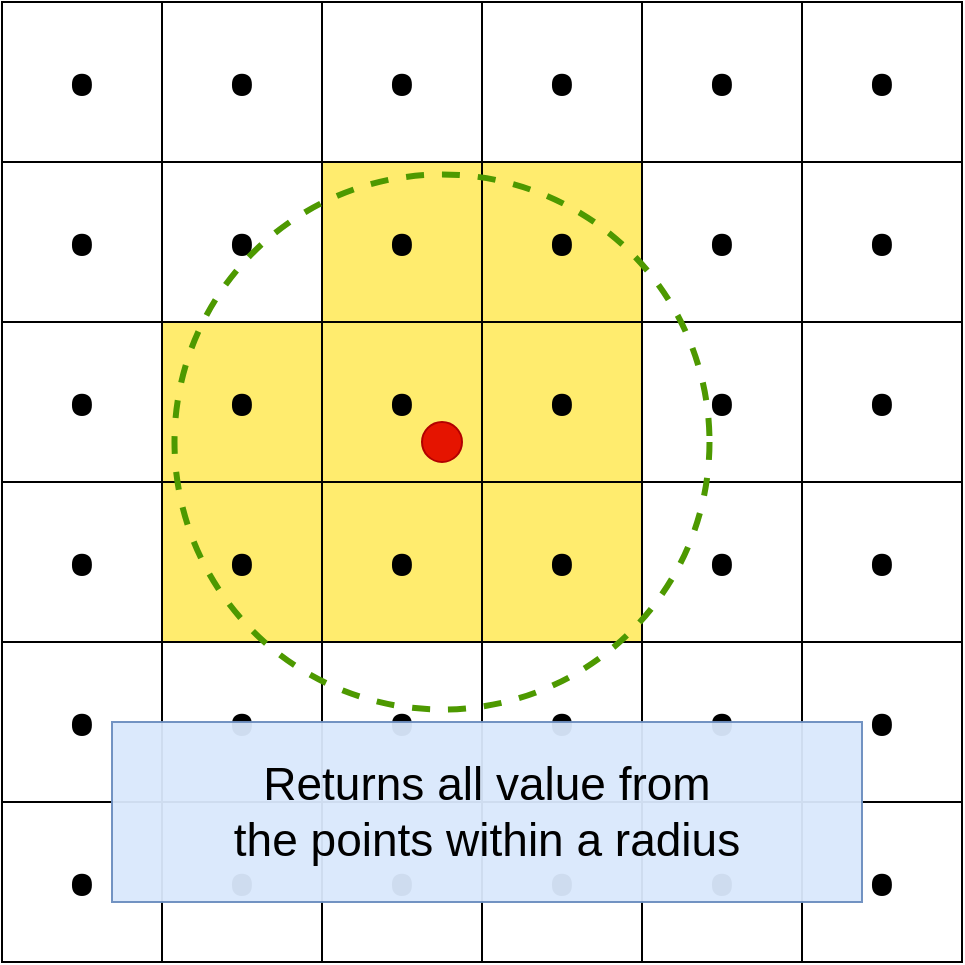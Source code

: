<mxfile>
    <diagram id="p4Mz1mMLotXOUdZ9xzs7" name="Page-1">
        <mxGraphModel dx="588" dy="1791" grid="1" gridSize="10" guides="1" tooltips="1" connect="1" arrows="1" fold="1" page="1" pageScale="1" pageWidth="850" pageHeight="1100" math="0" shadow="0">
            <root>
                <mxCell id="0"/>
                <mxCell id="1" parent="0"/>
                <mxCell id="232" value="&lt;span style=&quot;font-family: Söhne, ui-sans-serif, system-ui, -apple-system, &amp;quot;Segoe UI&amp;quot;, Roboto, Ubuntu, Cantarell, &amp;quot;Noto Sans&amp;quot;, sans-serif, &amp;quot;Helvetica Neue&amp;quot;, Arial, &amp;quot;Apple Color Emoji&amp;quot;, &amp;quot;Segoe UI Emoji&amp;quot;, &amp;quot;Segoe UI Symbol&amp;quot;, &amp;quot;Noto Color Emoji&amp;quot;; text-align: left;&quot;&gt;&lt;font style=&quot;font-size: 45px;&quot;&gt;• &lt;/font&gt;&lt;/span&gt;" style="whiteSpace=wrap;html=1;aspect=fixed;" parent="1" vertex="1">
                    <mxGeometry x="90" y="-260" width="80" height="80" as="geometry"/>
                </mxCell>
                <mxCell id="234" value="&lt;span style=&quot;font-family: Söhne, ui-sans-serif, system-ui, -apple-system, &amp;quot;Segoe UI&amp;quot;, Roboto, Ubuntu, Cantarell, &amp;quot;Noto Sans&amp;quot;, sans-serif, &amp;quot;Helvetica Neue&amp;quot;, Arial, &amp;quot;Apple Color Emoji&amp;quot;, &amp;quot;Segoe UI Emoji&amp;quot;, &amp;quot;Segoe UI Symbol&amp;quot;, &amp;quot;Noto Color Emoji&amp;quot;; text-align: left;&quot;&gt;&lt;font style=&quot;font-size: 45px;&quot;&gt;• &lt;/font&gt;&lt;/span&gt;" style="whiteSpace=wrap;html=1;aspect=fixed;" parent="1" vertex="1">
                    <mxGeometry x="170" y="-260" width="80" height="80" as="geometry"/>
                </mxCell>
                <mxCell id="236" value="&lt;span style=&quot;font-family: Söhne, ui-sans-serif, system-ui, -apple-system, &amp;quot;Segoe UI&amp;quot;, Roboto, Ubuntu, Cantarell, &amp;quot;Noto Sans&amp;quot;, sans-serif, &amp;quot;Helvetica Neue&amp;quot;, Arial, &amp;quot;Apple Color Emoji&amp;quot;, &amp;quot;Segoe UI Emoji&amp;quot;, &amp;quot;Segoe UI Symbol&amp;quot;, &amp;quot;Noto Color Emoji&amp;quot;; text-align: left;&quot;&gt;&lt;font style=&quot;font-size: 45px;&quot;&gt;• &lt;/font&gt;&lt;/span&gt;" style="whiteSpace=wrap;html=1;aspect=fixed;" parent="1" vertex="1">
                    <mxGeometry x="250" y="-260" width="80" height="80" as="geometry"/>
                </mxCell>
                <mxCell id="237" value="&lt;span style=&quot;font-family: Söhne, ui-sans-serif, system-ui, -apple-system, &amp;quot;Segoe UI&amp;quot;, Roboto, Ubuntu, Cantarell, &amp;quot;Noto Sans&amp;quot;, sans-serif, &amp;quot;Helvetica Neue&amp;quot;, Arial, &amp;quot;Apple Color Emoji&amp;quot;, &amp;quot;Segoe UI Emoji&amp;quot;, &amp;quot;Segoe UI Symbol&amp;quot;, &amp;quot;Noto Color Emoji&amp;quot;; text-align: left;&quot;&gt;&lt;font style=&quot;font-size: 45px;&quot;&gt;• &lt;/font&gt;&lt;/span&gt;" style="whiteSpace=wrap;html=1;aspect=fixed;" parent="1" vertex="1">
                    <mxGeometry x="90" y="-180" width="80" height="80" as="geometry"/>
                </mxCell>
                <mxCell id="238" value="&lt;span style=&quot;font-family: Söhne, ui-sans-serif, system-ui, -apple-system, &amp;quot;Segoe UI&amp;quot;, Roboto, Ubuntu, Cantarell, &amp;quot;Noto Sans&amp;quot;, sans-serif, &amp;quot;Helvetica Neue&amp;quot;, Arial, &amp;quot;Apple Color Emoji&amp;quot;, &amp;quot;Segoe UI Emoji&amp;quot;, &amp;quot;Segoe UI Symbol&amp;quot;, &amp;quot;Noto Color Emoji&amp;quot;; text-align: left;&quot;&gt;&lt;font style=&quot;font-size: 45px;&quot;&gt;• &lt;/font&gt;&lt;/span&gt;" style="whiteSpace=wrap;html=1;aspect=fixed;" parent="1" vertex="1">
                    <mxGeometry x="170" y="-180" width="80" height="80" as="geometry"/>
                </mxCell>
                <mxCell id="239" value="&lt;span style=&quot;font-family: Söhne, ui-sans-serif, system-ui, -apple-system, &amp;quot;Segoe UI&amp;quot;, Roboto, Ubuntu, Cantarell, &amp;quot;Noto Sans&amp;quot;, sans-serif, &amp;quot;Helvetica Neue&amp;quot;, Arial, &amp;quot;Apple Color Emoji&amp;quot;, &amp;quot;Segoe UI Emoji&amp;quot;, &amp;quot;Segoe UI Symbol&amp;quot;, &amp;quot;Noto Color Emoji&amp;quot;; text-align: left;&quot;&gt;&lt;font style=&quot;font-size: 45px;&quot;&gt;• &lt;/font&gt;&lt;/span&gt;" style="whiteSpace=wrap;html=1;aspect=fixed;fillColor=#FFEC6E;" parent="1" vertex="1">
                    <mxGeometry x="250" y="-180" width="80" height="80" as="geometry"/>
                </mxCell>
                <mxCell id="240" value="&lt;span style=&quot;font-family: Söhne, ui-sans-serif, system-ui, -apple-system, &amp;quot;Segoe UI&amp;quot;, Roboto, Ubuntu, Cantarell, &amp;quot;Noto Sans&amp;quot;, sans-serif, &amp;quot;Helvetica Neue&amp;quot;, Arial, &amp;quot;Apple Color Emoji&amp;quot;, &amp;quot;Segoe UI Emoji&amp;quot;, &amp;quot;Segoe UI Symbol&amp;quot;, &amp;quot;Noto Color Emoji&amp;quot;; text-align: left;&quot;&gt;&lt;font style=&quot;font-size: 45px;&quot;&gt;• &lt;/font&gt;&lt;/span&gt;" style="whiteSpace=wrap;html=1;aspect=fixed;" parent="1" vertex="1">
                    <mxGeometry x="90" y="-100" width="80" height="80" as="geometry"/>
                </mxCell>
                <mxCell id="241" value="&lt;span style=&quot;font-family: Söhne, ui-sans-serif, system-ui, -apple-system, &amp;quot;Segoe UI&amp;quot;, Roboto, Ubuntu, Cantarell, &amp;quot;Noto Sans&amp;quot;, sans-serif, &amp;quot;Helvetica Neue&amp;quot;, Arial, &amp;quot;Apple Color Emoji&amp;quot;, &amp;quot;Segoe UI Emoji&amp;quot;, &amp;quot;Segoe UI Symbol&amp;quot;, &amp;quot;Noto Color Emoji&amp;quot;; text-align: left;&quot;&gt;&lt;font style=&quot;font-size: 45px;&quot;&gt;• &lt;/font&gt;&lt;/span&gt;" style="whiteSpace=wrap;html=1;aspect=fixed;fillColor=#FFEC6E;" parent="1" vertex="1">
                    <mxGeometry x="170" y="-100" width="80" height="80" as="geometry"/>
                </mxCell>
                <mxCell id="242" value="&lt;span style=&quot;font-family: Söhne, ui-sans-serif, system-ui, -apple-system, &amp;quot;Segoe UI&amp;quot;, Roboto, Ubuntu, Cantarell, &amp;quot;Noto Sans&amp;quot;, sans-serif, &amp;quot;Helvetica Neue&amp;quot;, Arial, &amp;quot;Apple Color Emoji&amp;quot;, &amp;quot;Segoe UI Emoji&amp;quot;, &amp;quot;Segoe UI Symbol&amp;quot;, &amp;quot;Noto Color Emoji&amp;quot;; text-align: left;&quot;&gt;&lt;font style=&quot;font-size: 45px;&quot;&gt;• &lt;/font&gt;&lt;/span&gt;" style="whiteSpace=wrap;html=1;aspect=fixed;fillColor=#FFEC6E;" parent="1" vertex="1">
                    <mxGeometry x="250" y="-100" width="80" height="80" as="geometry"/>
                </mxCell>
                <mxCell id="243" value="&lt;span style=&quot;font-family: Söhne, ui-sans-serif, system-ui, -apple-system, &amp;quot;Segoe UI&amp;quot;, Roboto, Ubuntu, Cantarell, &amp;quot;Noto Sans&amp;quot;, sans-serif, &amp;quot;Helvetica Neue&amp;quot;, Arial, &amp;quot;Apple Color Emoji&amp;quot;, &amp;quot;Segoe UI Emoji&amp;quot;, &amp;quot;Segoe UI Symbol&amp;quot;, &amp;quot;Noto Color Emoji&amp;quot;; text-align: left;&quot;&gt;&lt;font style=&quot;font-size: 45px;&quot;&gt;• &lt;/font&gt;&lt;/span&gt;" style="whiteSpace=wrap;html=1;aspect=fixed;" parent="1" vertex="1">
                    <mxGeometry x="90" y="-20" width="80" height="80" as="geometry"/>
                </mxCell>
                <mxCell id="244" value="&lt;span style=&quot;font-family: Söhne, ui-sans-serif, system-ui, -apple-system, &amp;quot;Segoe UI&amp;quot;, Roboto, Ubuntu, Cantarell, &amp;quot;Noto Sans&amp;quot;, sans-serif, &amp;quot;Helvetica Neue&amp;quot;, Arial, &amp;quot;Apple Color Emoji&amp;quot;, &amp;quot;Segoe UI Emoji&amp;quot;, &amp;quot;Segoe UI Symbol&amp;quot;, &amp;quot;Noto Color Emoji&amp;quot;; text-align: left;&quot;&gt;&lt;font style=&quot;font-size: 45px;&quot;&gt;• &lt;/font&gt;&lt;/span&gt;" style="whiteSpace=wrap;html=1;aspect=fixed;fillColor=#FFEC6E;" parent="1" vertex="1">
                    <mxGeometry x="170" y="-20" width="80" height="80" as="geometry"/>
                </mxCell>
                <mxCell id="245" value="&lt;span style=&quot;font-family: Söhne, ui-sans-serif, system-ui, -apple-system, &amp;quot;Segoe UI&amp;quot;, Roboto, Ubuntu, Cantarell, &amp;quot;Noto Sans&amp;quot;, sans-serif, &amp;quot;Helvetica Neue&amp;quot;, Arial, &amp;quot;Apple Color Emoji&amp;quot;, &amp;quot;Segoe UI Emoji&amp;quot;, &amp;quot;Segoe UI Symbol&amp;quot;, &amp;quot;Noto Color Emoji&amp;quot;; text-align: left;&quot;&gt;&lt;font style=&quot;font-size: 45px;&quot;&gt;• &lt;/font&gt;&lt;/span&gt;" style="whiteSpace=wrap;html=1;aspect=fixed;fillColor=#FFEC6E;" parent="1" vertex="1">
                    <mxGeometry x="250" y="-20" width="80" height="80" as="geometry"/>
                </mxCell>
                <mxCell id="246" value="&lt;span style=&quot;font-family: Söhne, ui-sans-serif, system-ui, -apple-system, &amp;quot;Segoe UI&amp;quot;, Roboto, Ubuntu, Cantarell, &amp;quot;Noto Sans&amp;quot;, sans-serif, &amp;quot;Helvetica Neue&amp;quot;, Arial, &amp;quot;Apple Color Emoji&amp;quot;, &amp;quot;Segoe UI Emoji&amp;quot;, &amp;quot;Segoe UI Symbol&amp;quot;, &amp;quot;Noto Color Emoji&amp;quot;; text-align: left;&quot;&gt;&lt;font style=&quot;font-size: 45px;&quot;&gt;• &lt;/font&gt;&lt;/span&gt;" style="whiteSpace=wrap;html=1;aspect=fixed;" parent="1" vertex="1">
                    <mxGeometry x="90" y="60" width="80" height="80" as="geometry"/>
                </mxCell>
                <mxCell id="247" value="&lt;span style=&quot;font-family: Söhne, ui-sans-serif, system-ui, -apple-system, &amp;quot;Segoe UI&amp;quot;, Roboto, Ubuntu, Cantarell, &amp;quot;Noto Sans&amp;quot;, sans-serif, &amp;quot;Helvetica Neue&amp;quot;, Arial, &amp;quot;Apple Color Emoji&amp;quot;, &amp;quot;Segoe UI Emoji&amp;quot;, &amp;quot;Segoe UI Symbol&amp;quot;, &amp;quot;Noto Color Emoji&amp;quot;; text-align: left;&quot;&gt;&lt;font style=&quot;font-size: 45px;&quot;&gt;• &lt;/font&gt;&lt;/span&gt;" style="whiteSpace=wrap;html=1;aspect=fixed;" parent="1" vertex="1">
                    <mxGeometry x="170" y="60" width="80" height="80" as="geometry"/>
                </mxCell>
                <mxCell id="248" value="&lt;span style=&quot;font-family: Söhne, ui-sans-serif, system-ui, -apple-system, &amp;quot;Segoe UI&amp;quot;, Roboto, Ubuntu, Cantarell, &amp;quot;Noto Sans&amp;quot;, sans-serif, &amp;quot;Helvetica Neue&amp;quot;, Arial, &amp;quot;Apple Color Emoji&amp;quot;, &amp;quot;Segoe UI Emoji&amp;quot;, &amp;quot;Segoe UI Symbol&amp;quot;, &amp;quot;Noto Color Emoji&amp;quot;; text-align: left;&quot;&gt;&lt;font style=&quot;font-size: 45px;&quot;&gt;• &lt;/font&gt;&lt;/span&gt;" style="whiteSpace=wrap;html=1;aspect=fixed;" parent="1" vertex="1">
                    <mxGeometry x="250" y="60" width="80" height="80" as="geometry"/>
                </mxCell>
                <mxCell id="249" value="&lt;span style=&quot;font-family: Söhne, ui-sans-serif, system-ui, -apple-system, &amp;quot;Segoe UI&amp;quot;, Roboto, Ubuntu, Cantarell, &amp;quot;Noto Sans&amp;quot;, sans-serif, &amp;quot;Helvetica Neue&amp;quot;, Arial, &amp;quot;Apple Color Emoji&amp;quot;, &amp;quot;Segoe UI Emoji&amp;quot;, &amp;quot;Segoe UI Symbol&amp;quot;, &amp;quot;Noto Color Emoji&amp;quot;; text-align: left;&quot;&gt;&lt;font style=&quot;font-size: 45px;&quot;&gt;• &lt;/font&gt;&lt;/span&gt;" style="whiteSpace=wrap;html=1;aspect=fixed;" parent="1" vertex="1">
                    <mxGeometry x="90" y="140" width="80" height="80" as="geometry"/>
                </mxCell>
                <mxCell id="250" value="&lt;span style=&quot;font-family: Söhne, ui-sans-serif, system-ui, -apple-system, &amp;quot;Segoe UI&amp;quot;, Roboto, Ubuntu, Cantarell, &amp;quot;Noto Sans&amp;quot;, sans-serif, &amp;quot;Helvetica Neue&amp;quot;, Arial, &amp;quot;Apple Color Emoji&amp;quot;, &amp;quot;Segoe UI Emoji&amp;quot;, &amp;quot;Segoe UI Symbol&amp;quot;, &amp;quot;Noto Color Emoji&amp;quot;; text-align: left;&quot;&gt;&lt;font style=&quot;font-size: 45px;&quot;&gt;• &lt;/font&gt;&lt;/span&gt;" style="whiteSpace=wrap;html=1;aspect=fixed;" parent="1" vertex="1">
                    <mxGeometry x="170" y="140" width="80" height="80" as="geometry"/>
                </mxCell>
                <mxCell id="251" value="&lt;span style=&quot;font-family: Söhne, ui-sans-serif, system-ui, -apple-system, &amp;quot;Segoe UI&amp;quot;, Roboto, Ubuntu, Cantarell, &amp;quot;Noto Sans&amp;quot;, sans-serif, &amp;quot;Helvetica Neue&amp;quot;, Arial, &amp;quot;Apple Color Emoji&amp;quot;, &amp;quot;Segoe UI Emoji&amp;quot;, &amp;quot;Segoe UI Symbol&amp;quot;, &amp;quot;Noto Color Emoji&amp;quot;; text-align: left;&quot;&gt;&lt;font style=&quot;font-size: 45px;&quot;&gt;• &lt;/font&gt;&lt;/span&gt;" style="whiteSpace=wrap;html=1;aspect=fixed;" parent="1" vertex="1">
                    <mxGeometry x="250" y="140" width="80" height="80" as="geometry"/>
                </mxCell>
                <mxCell id="252" value="&lt;span style=&quot;font-family: Söhne, ui-sans-serif, system-ui, -apple-system, &amp;quot;Segoe UI&amp;quot;, Roboto, Ubuntu, Cantarell, &amp;quot;Noto Sans&amp;quot;, sans-serif, &amp;quot;Helvetica Neue&amp;quot;, Arial, &amp;quot;Apple Color Emoji&amp;quot;, &amp;quot;Segoe UI Emoji&amp;quot;, &amp;quot;Segoe UI Symbol&amp;quot;, &amp;quot;Noto Color Emoji&amp;quot;; text-align: left;&quot;&gt;&lt;font style=&quot;font-size: 45px;&quot;&gt;• &lt;/font&gt;&lt;/span&gt;" style="whiteSpace=wrap;html=1;aspect=fixed;" parent="1" vertex="1">
                    <mxGeometry x="330" y="-260" width="80" height="80" as="geometry"/>
                </mxCell>
                <mxCell id="253" value="&lt;span style=&quot;font-family: Söhne, ui-sans-serif, system-ui, -apple-system, &amp;quot;Segoe UI&amp;quot;, Roboto, Ubuntu, Cantarell, &amp;quot;Noto Sans&amp;quot;, sans-serif, &amp;quot;Helvetica Neue&amp;quot;, Arial, &amp;quot;Apple Color Emoji&amp;quot;, &amp;quot;Segoe UI Emoji&amp;quot;, &amp;quot;Segoe UI Symbol&amp;quot;, &amp;quot;Noto Color Emoji&amp;quot;; text-align: left;&quot;&gt;&lt;font style=&quot;font-size: 45px;&quot;&gt;• &lt;/font&gt;&lt;/span&gt;" style="whiteSpace=wrap;html=1;aspect=fixed;" parent="1" vertex="1">
                    <mxGeometry x="410" y="-260" width="80" height="80" as="geometry"/>
                </mxCell>
                <mxCell id="254" value="&lt;span style=&quot;font-family: Söhne, ui-sans-serif, system-ui, -apple-system, &amp;quot;Segoe UI&amp;quot;, Roboto, Ubuntu, Cantarell, &amp;quot;Noto Sans&amp;quot;, sans-serif, &amp;quot;Helvetica Neue&amp;quot;, Arial, &amp;quot;Apple Color Emoji&amp;quot;, &amp;quot;Segoe UI Emoji&amp;quot;, &amp;quot;Segoe UI Symbol&amp;quot;, &amp;quot;Noto Color Emoji&amp;quot;; text-align: left;&quot;&gt;&lt;font style=&quot;font-size: 45px;&quot;&gt;• &lt;/font&gt;&lt;/span&gt;" style="whiteSpace=wrap;html=1;aspect=fixed;" parent="1" vertex="1">
                    <mxGeometry x="490" y="-260" width="80" height="80" as="geometry"/>
                </mxCell>
                <mxCell id="255" value="&lt;span style=&quot;font-family: Söhne, ui-sans-serif, system-ui, -apple-system, &amp;quot;Segoe UI&amp;quot;, Roboto, Ubuntu, Cantarell, &amp;quot;Noto Sans&amp;quot;, sans-serif, &amp;quot;Helvetica Neue&amp;quot;, Arial, &amp;quot;Apple Color Emoji&amp;quot;, &amp;quot;Segoe UI Emoji&amp;quot;, &amp;quot;Segoe UI Symbol&amp;quot;, &amp;quot;Noto Color Emoji&amp;quot;; text-align: left;&quot;&gt;&lt;font style=&quot;font-size: 45px;&quot;&gt;• &lt;/font&gt;&lt;/span&gt;" style="whiteSpace=wrap;html=1;aspect=fixed;fillColor=#FFEC6E;" parent="1" vertex="1">
                    <mxGeometry x="330" y="-180" width="80" height="80" as="geometry"/>
                </mxCell>
                <mxCell id="256" value="&lt;span style=&quot;font-family: Söhne, ui-sans-serif, system-ui, -apple-system, &amp;quot;Segoe UI&amp;quot;, Roboto, Ubuntu, Cantarell, &amp;quot;Noto Sans&amp;quot;, sans-serif, &amp;quot;Helvetica Neue&amp;quot;, Arial, &amp;quot;Apple Color Emoji&amp;quot;, &amp;quot;Segoe UI Emoji&amp;quot;, &amp;quot;Segoe UI Symbol&amp;quot;, &amp;quot;Noto Color Emoji&amp;quot;; text-align: left;&quot;&gt;&lt;font style=&quot;font-size: 45px;&quot;&gt;• &lt;/font&gt;&lt;/span&gt;" style="whiteSpace=wrap;html=1;aspect=fixed;" parent="1" vertex="1">
                    <mxGeometry x="410" y="-180" width="80" height="80" as="geometry"/>
                </mxCell>
                <mxCell id="257" value="&lt;span style=&quot;font-family: Söhne, ui-sans-serif, system-ui, -apple-system, &amp;quot;Segoe UI&amp;quot;, Roboto, Ubuntu, Cantarell, &amp;quot;Noto Sans&amp;quot;, sans-serif, &amp;quot;Helvetica Neue&amp;quot;, Arial, &amp;quot;Apple Color Emoji&amp;quot;, &amp;quot;Segoe UI Emoji&amp;quot;, &amp;quot;Segoe UI Symbol&amp;quot;, &amp;quot;Noto Color Emoji&amp;quot;; text-align: left;&quot;&gt;&lt;font style=&quot;font-size: 45px;&quot;&gt;• &lt;/font&gt;&lt;/span&gt;" style="whiteSpace=wrap;html=1;aspect=fixed;" parent="1" vertex="1">
                    <mxGeometry x="490" y="-180" width="80" height="80" as="geometry"/>
                </mxCell>
                <mxCell id="258" value="&lt;span style=&quot;font-family: Söhne, ui-sans-serif, system-ui, -apple-system, &amp;quot;Segoe UI&amp;quot;, Roboto, Ubuntu, Cantarell, &amp;quot;Noto Sans&amp;quot;, sans-serif, &amp;quot;Helvetica Neue&amp;quot;, Arial, &amp;quot;Apple Color Emoji&amp;quot;, &amp;quot;Segoe UI Emoji&amp;quot;, &amp;quot;Segoe UI Symbol&amp;quot;, &amp;quot;Noto Color Emoji&amp;quot;; text-align: left;&quot;&gt;&lt;font style=&quot;font-size: 45px;&quot;&gt;• &lt;/font&gt;&lt;/span&gt;" style="whiteSpace=wrap;html=1;aspect=fixed;fillColor=#FFEC6E;" parent="1" vertex="1">
                    <mxGeometry x="330" y="-100" width="80" height="80" as="geometry"/>
                </mxCell>
                <mxCell id="259" value="&lt;span style=&quot;font-family: Söhne, ui-sans-serif, system-ui, -apple-system, &amp;quot;Segoe UI&amp;quot;, Roboto, Ubuntu, Cantarell, &amp;quot;Noto Sans&amp;quot;, sans-serif, &amp;quot;Helvetica Neue&amp;quot;, Arial, &amp;quot;Apple Color Emoji&amp;quot;, &amp;quot;Segoe UI Emoji&amp;quot;, &amp;quot;Segoe UI Symbol&amp;quot;, &amp;quot;Noto Color Emoji&amp;quot;; text-align: left;&quot;&gt;&lt;font style=&quot;font-size: 45px;&quot;&gt;• &lt;/font&gt;&lt;/span&gt;" style="whiteSpace=wrap;html=1;aspect=fixed;" parent="1" vertex="1">
                    <mxGeometry x="410" y="-100" width="80" height="80" as="geometry"/>
                </mxCell>
                <mxCell id="260" value="&lt;span style=&quot;font-family: Söhne, ui-sans-serif, system-ui, -apple-system, &amp;quot;Segoe UI&amp;quot;, Roboto, Ubuntu, Cantarell, &amp;quot;Noto Sans&amp;quot;, sans-serif, &amp;quot;Helvetica Neue&amp;quot;, Arial, &amp;quot;Apple Color Emoji&amp;quot;, &amp;quot;Segoe UI Emoji&amp;quot;, &amp;quot;Segoe UI Symbol&amp;quot;, &amp;quot;Noto Color Emoji&amp;quot;; text-align: left;&quot;&gt;&lt;font style=&quot;font-size: 45px;&quot;&gt;• &lt;/font&gt;&lt;/span&gt;" style="whiteSpace=wrap;html=1;aspect=fixed;" parent="1" vertex="1">
                    <mxGeometry x="490" y="-100" width="80" height="80" as="geometry"/>
                </mxCell>
                <mxCell id="261" value="&lt;span style=&quot;font-family: Söhne, ui-sans-serif, system-ui, -apple-system, &amp;quot;Segoe UI&amp;quot;, Roboto, Ubuntu, Cantarell, &amp;quot;Noto Sans&amp;quot;, sans-serif, &amp;quot;Helvetica Neue&amp;quot;, Arial, &amp;quot;Apple Color Emoji&amp;quot;, &amp;quot;Segoe UI Emoji&amp;quot;, &amp;quot;Segoe UI Symbol&amp;quot;, &amp;quot;Noto Color Emoji&amp;quot;; text-align: left;&quot;&gt;&lt;font style=&quot;font-size: 45px;&quot;&gt;• &lt;/font&gt;&lt;/span&gt;" style="whiteSpace=wrap;html=1;aspect=fixed;fillColor=#FFEC6E;" parent="1" vertex="1">
                    <mxGeometry x="330" y="-20" width="80" height="80" as="geometry"/>
                </mxCell>
                <mxCell id="262" value="&lt;span style=&quot;font-family: Söhne, ui-sans-serif, system-ui, -apple-system, &amp;quot;Segoe UI&amp;quot;, Roboto, Ubuntu, Cantarell, &amp;quot;Noto Sans&amp;quot;, sans-serif, &amp;quot;Helvetica Neue&amp;quot;, Arial, &amp;quot;Apple Color Emoji&amp;quot;, &amp;quot;Segoe UI Emoji&amp;quot;, &amp;quot;Segoe UI Symbol&amp;quot;, &amp;quot;Noto Color Emoji&amp;quot;; text-align: left;&quot;&gt;&lt;font style=&quot;font-size: 45px;&quot;&gt;• &lt;/font&gt;&lt;/span&gt;" style="whiteSpace=wrap;html=1;aspect=fixed;" parent="1" vertex="1">
                    <mxGeometry x="410" y="-20" width="80" height="80" as="geometry"/>
                </mxCell>
                <mxCell id="263" value="&lt;span style=&quot;font-family: Söhne, ui-sans-serif, system-ui, -apple-system, &amp;quot;Segoe UI&amp;quot;, Roboto, Ubuntu, Cantarell, &amp;quot;Noto Sans&amp;quot;, sans-serif, &amp;quot;Helvetica Neue&amp;quot;, Arial, &amp;quot;Apple Color Emoji&amp;quot;, &amp;quot;Segoe UI Emoji&amp;quot;, &amp;quot;Segoe UI Symbol&amp;quot;, &amp;quot;Noto Color Emoji&amp;quot;; text-align: left;&quot;&gt;&lt;font style=&quot;font-size: 45px;&quot;&gt;• &lt;/font&gt;&lt;/span&gt;" style="whiteSpace=wrap;html=1;aspect=fixed;" parent="1" vertex="1">
                    <mxGeometry x="490" y="-20" width="80" height="80" as="geometry"/>
                </mxCell>
                <mxCell id="264" value="&lt;span style=&quot;font-family: Söhne, ui-sans-serif, system-ui, -apple-system, &amp;quot;Segoe UI&amp;quot;, Roboto, Ubuntu, Cantarell, &amp;quot;Noto Sans&amp;quot;, sans-serif, &amp;quot;Helvetica Neue&amp;quot;, Arial, &amp;quot;Apple Color Emoji&amp;quot;, &amp;quot;Segoe UI Emoji&amp;quot;, &amp;quot;Segoe UI Symbol&amp;quot;, &amp;quot;Noto Color Emoji&amp;quot;; text-align: left;&quot;&gt;&lt;font style=&quot;font-size: 45px;&quot;&gt;• &lt;/font&gt;&lt;/span&gt;" style="whiteSpace=wrap;html=1;aspect=fixed;" parent="1" vertex="1">
                    <mxGeometry x="330" y="60" width="80" height="80" as="geometry"/>
                </mxCell>
                <mxCell id="265" value="&lt;span style=&quot;font-family: Söhne, ui-sans-serif, system-ui, -apple-system, &amp;quot;Segoe UI&amp;quot;, Roboto, Ubuntu, Cantarell, &amp;quot;Noto Sans&amp;quot;, sans-serif, &amp;quot;Helvetica Neue&amp;quot;, Arial, &amp;quot;Apple Color Emoji&amp;quot;, &amp;quot;Segoe UI Emoji&amp;quot;, &amp;quot;Segoe UI Symbol&amp;quot;, &amp;quot;Noto Color Emoji&amp;quot;; text-align: left;&quot;&gt;&lt;font style=&quot;font-size: 45px;&quot;&gt;• &lt;/font&gt;&lt;/span&gt;" style="whiteSpace=wrap;html=1;aspect=fixed;" parent="1" vertex="1">
                    <mxGeometry x="410" y="60" width="80" height="80" as="geometry"/>
                </mxCell>
                <mxCell id="266" value="&lt;span style=&quot;font-family: Söhne, ui-sans-serif, system-ui, -apple-system, &amp;quot;Segoe UI&amp;quot;, Roboto, Ubuntu, Cantarell, &amp;quot;Noto Sans&amp;quot;, sans-serif, &amp;quot;Helvetica Neue&amp;quot;, Arial, &amp;quot;Apple Color Emoji&amp;quot;, &amp;quot;Segoe UI Emoji&amp;quot;, &amp;quot;Segoe UI Symbol&amp;quot;, &amp;quot;Noto Color Emoji&amp;quot;; text-align: left;&quot;&gt;&lt;font style=&quot;font-size: 45px;&quot;&gt;• &lt;/font&gt;&lt;/span&gt;" style="whiteSpace=wrap;html=1;aspect=fixed;" parent="1" vertex="1">
                    <mxGeometry x="490" y="60" width="80" height="80" as="geometry"/>
                </mxCell>
                <mxCell id="267" value="&lt;span style=&quot;font-family: Söhne, ui-sans-serif, system-ui, -apple-system, &amp;quot;Segoe UI&amp;quot;, Roboto, Ubuntu, Cantarell, &amp;quot;Noto Sans&amp;quot;, sans-serif, &amp;quot;Helvetica Neue&amp;quot;, Arial, &amp;quot;Apple Color Emoji&amp;quot;, &amp;quot;Segoe UI Emoji&amp;quot;, &amp;quot;Segoe UI Symbol&amp;quot;, &amp;quot;Noto Color Emoji&amp;quot;; text-align: left;&quot;&gt;&lt;font style=&quot;font-size: 45px;&quot;&gt;• &lt;/font&gt;&lt;/span&gt;" style="whiteSpace=wrap;html=1;aspect=fixed;" parent="1" vertex="1">
                    <mxGeometry x="330" y="140" width="80" height="80" as="geometry"/>
                </mxCell>
                <mxCell id="268" value="&lt;span style=&quot;font-family: Söhne, ui-sans-serif, system-ui, -apple-system, &amp;quot;Segoe UI&amp;quot;, Roboto, Ubuntu, Cantarell, &amp;quot;Noto Sans&amp;quot;, sans-serif, &amp;quot;Helvetica Neue&amp;quot;, Arial, &amp;quot;Apple Color Emoji&amp;quot;, &amp;quot;Segoe UI Emoji&amp;quot;, &amp;quot;Segoe UI Symbol&amp;quot;, &amp;quot;Noto Color Emoji&amp;quot;; text-align: left;&quot;&gt;&lt;font style=&quot;font-size: 45px;&quot;&gt;• &lt;/font&gt;&lt;/span&gt;" style="whiteSpace=wrap;html=1;aspect=fixed;" parent="1" vertex="1">
                    <mxGeometry x="410" y="140" width="80" height="80" as="geometry"/>
                </mxCell>
                <mxCell id="269" value="&lt;span style=&quot;font-family: Söhne, ui-sans-serif, system-ui, -apple-system, &amp;quot;Segoe UI&amp;quot;, Roboto, Ubuntu, Cantarell, &amp;quot;Noto Sans&amp;quot;, sans-serif, &amp;quot;Helvetica Neue&amp;quot;, Arial, &amp;quot;Apple Color Emoji&amp;quot;, &amp;quot;Segoe UI Emoji&amp;quot;, &amp;quot;Segoe UI Symbol&amp;quot;, &amp;quot;Noto Color Emoji&amp;quot;; text-align: left;&quot;&gt;&lt;font style=&quot;font-size: 45px;&quot;&gt;• &lt;/font&gt;&lt;/span&gt;" style="whiteSpace=wrap;html=1;aspect=fixed;" parent="1" vertex="1">
                    <mxGeometry x="490" y="140" width="80" height="80" as="geometry"/>
                </mxCell>
                <mxCell id="270" value="" style="ellipse;whiteSpace=wrap;html=1;aspect=fixed;fillColor=#e51400;strokeColor=#B20000;fontColor=#ffffff;" parent="1" vertex="1">
                    <mxGeometry x="300" y="-50" width="20" height="20" as="geometry"/>
                </mxCell>
                <mxCell id="231" value="Returns all value from&lt;br&gt;the points within a radius" style="text;html=1;align=center;verticalAlign=middle;whiteSpace=wrap;rounded=0;fontSize=23;fillColor=#dae8fc;opacity=95;strokeColor=#6c8ebf;" parent="1" vertex="1">
                    <mxGeometry x="145" y="100" width="375" height="90" as="geometry"/>
                </mxCell>
                <mxCell id="271" value="" style="ellipse;whiteSpace=wrap;html=1;aspect=fixed;dashed=1;fillColor=none;strokeWidth=3;strokeColor=#4D9900;" vertex="1" parent="1">
                    <mxGeometry x="176.25" y="-173.75" width="267.5" height="267.5" as="geometry"/>
                </mxCell>
            </root>
        </mxGraphModel>
    </diagram>
</mxfile>
